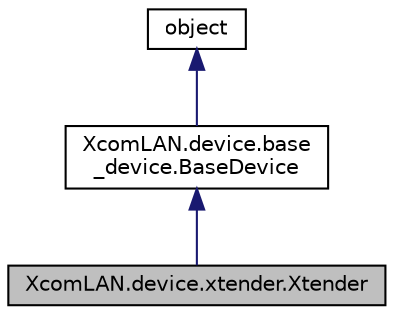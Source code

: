 digraph "XcomLAN.device.xtender.Xtender"
{
 // LATEX_PDF_SIZE
  edge [fontname="Helvetica",fontsize="10",labelfontname="Helvetica",labelfontsize="10"];
  node [fontname="Helvetica",fontsize="10",shape=record];
  Node1 [label="XcomLAN.device.xtender.Xtender",height=0.2,width=0.4,color="black", fillcolor="grey75", style="filled", fontcolor="black",tooltip=" "];
  Node2 -> Node1 [dir="back",color="midnightblue",fontsize="10",style="solid",fontname="Helvetica"];
  Node2 [label="XcomLAN.device.base\l_device.BaseDevice",height=0.2,width=0.4,color="black", fillcolor="white", style="filled",URL="$dc/d24/class_xcom_l_a_n_1_1device_1_1base__device_1_1_base_device.html",tooltip=" "];
  Node3 -> Node2 [dir="back",color="midnightblue",fontsize="10",style="solid",fontname="Helvetica"];
  Node3 [label="object",height=0.2,width=0.4,color="black", fillcolor="white", style="filled",tooltip=" "];
}
